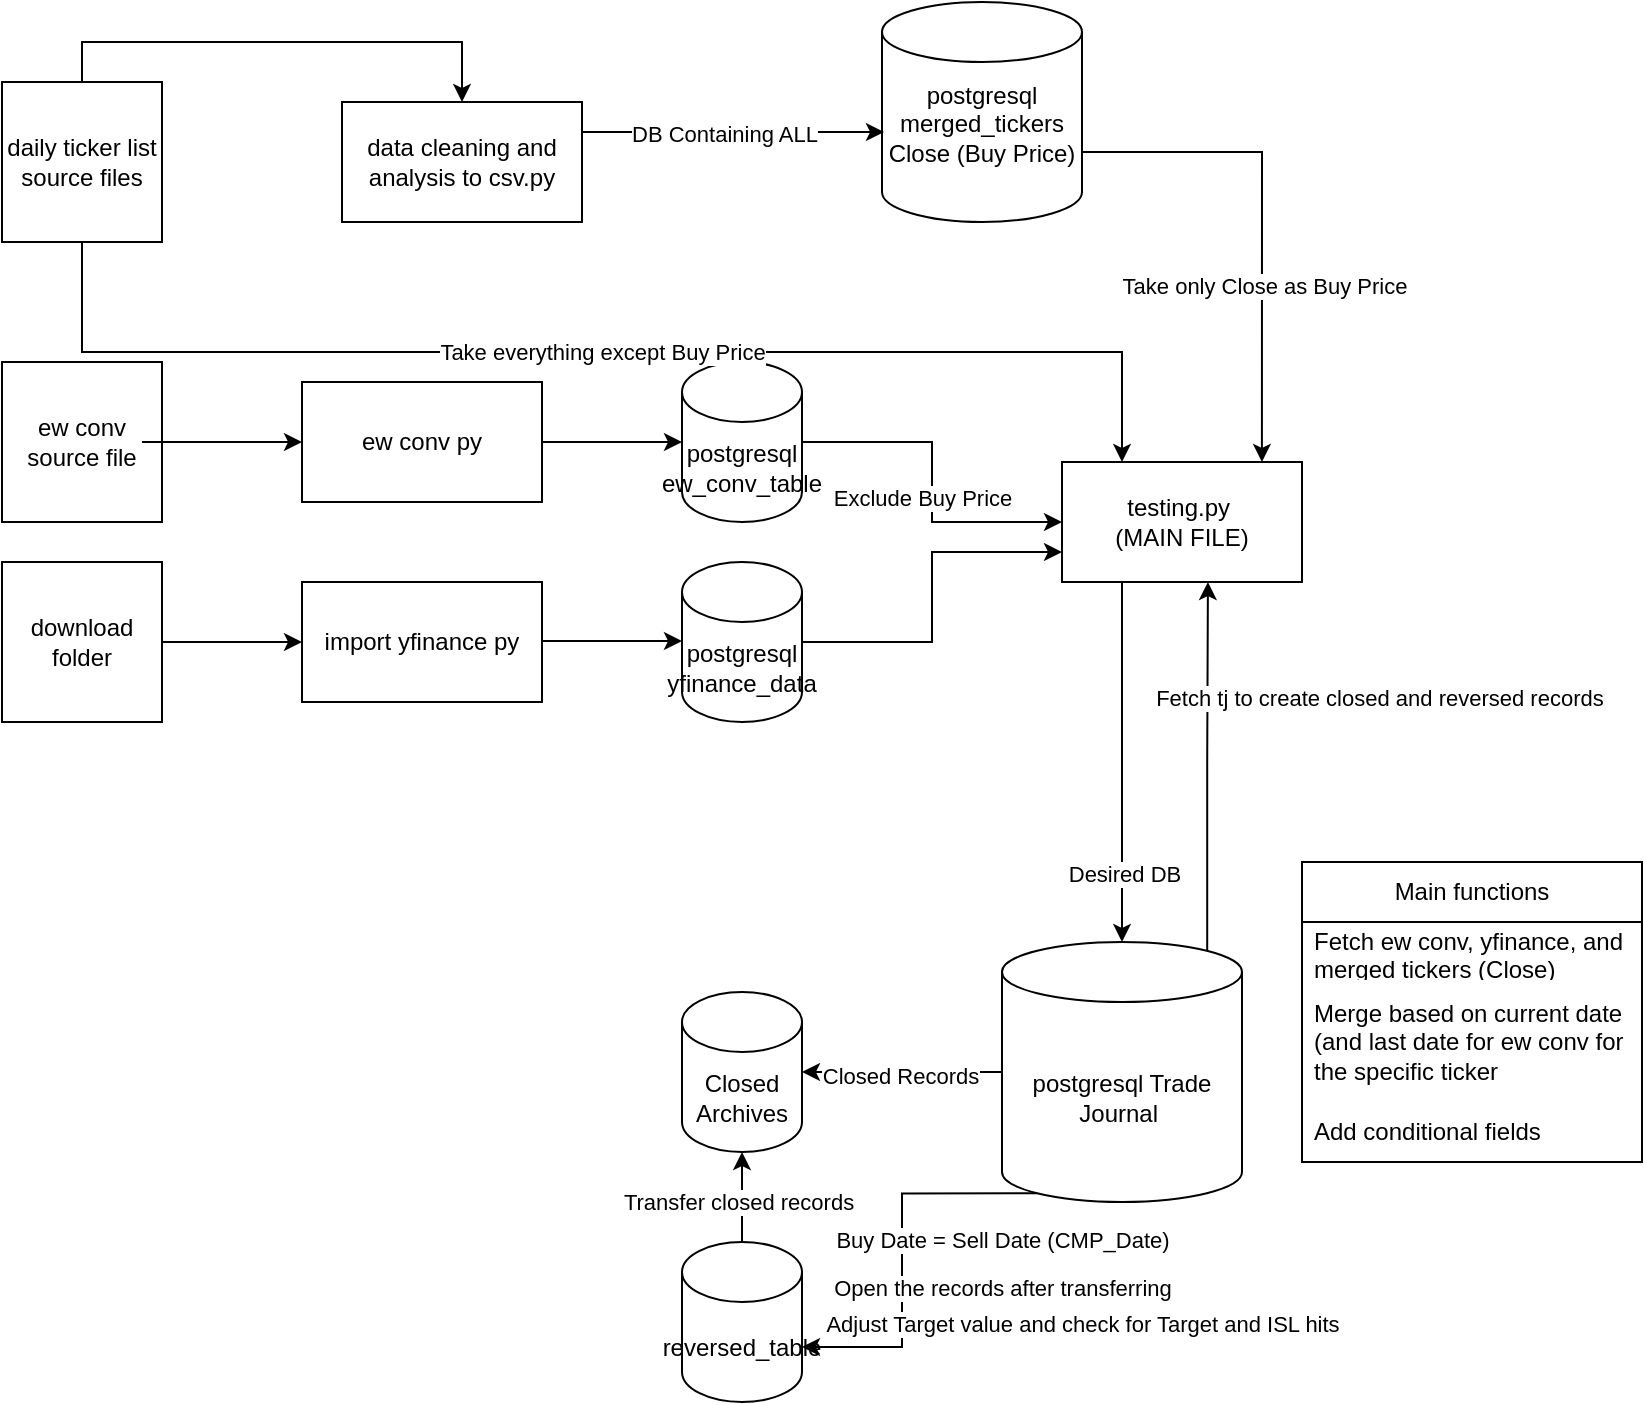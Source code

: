 <mxfile version="24.8.6">
  <diagram name="Page-1" id="f7qXiUDUXM9vJUY4WpnZ">
    <mxGraphModel dx="1434" dy="784" grid="1" gridSize="10" guides="1" tooltips="1" connect="1" arrows="1" fold="1" page="1" pageScale="1" pageWidth="850" pageHeight="1100" math="0" shadow="0">
      <root>
        <mxCell id="0" />
        <mxCell id="1" parent="0" />
        <mxCell id="9g_AEu41fhtfM2SIhQAU-1" value="ew conv py" style="rounded=0;whiteSpace=wrap;html=1;" parent="1" vertex="1">
          <mxGeometry x="170" y="220" width="120" height="60" as="geometry" />
        </mxCell>
        <mxCell id="9g_AEu41fhtfM2SIhQAU-2" value="import yfinance py" style="rounded=0;whiteSpace=wrap;html=1;" parent="1" vertex="1">
          <mxGeometry x="170" y="320" width="120" height="60" as="geometry" />
        </mxCell>
        <mxCell id="9g_AEu41fhtfM2SIhQAU-3" value="testing.py&amp;nbsp;&lt;div&gt;(MAIN FILE)&lt;/div&gt;" style="rounded=0;whiteSpace=wrap;html=1;" parent="1" vertex="1">
          <mxGeometry x="550" y="260" width="120" height="60" as="geometry" />
        </mxCell>
        <mxCell id="9g_AEu41fhtfM2SIhQAU-4" value="" style="endArrow=classic;html=1;rounded=0;" parent="1" edge="1">
          <mxGeometry width="50" height="50" relative="1" as="geometry">
            <mxPoint x="290" y="250" as="sourcePoint" />
            <mxPoint x="360" y="250" as="targetPoint" />
          </mxGeometry>
        </mxCell>
        <mxCell id="9g_AEu41fhtfM2SIhQAU-5" value="" style="endArrow=classic;html=1;rounded=0;" parent="1" edge="1">
          <mxGeometry width="50" height="50" relative="1" as="geometry">
            <mxPoint x="290" y="349.5" as="sourcePoint" />
            <mxPoint x="360" y="349.5" as="targetPoint" />
          </mxGeometry>
        </mxCell>
        <mxCell id="9g_AEu41fhtfM2SIhQAU-20" style="edgeStyle=orthogonalEdgeStyle;rounded=0;orthogonalLoop=1;jettySize=auto;html=1;exitX=1;exitY=0.5;exitDx=0;exitDy=0;exitPerimeter=0;entryX=0;entryY=0.5;entryDx=0;entryDy=0;" parent="1" source="9g_AEu41fhtfM2SIhQAU-7" target="9g_AEu41fhtfM2SIhQAU-3" edge="1">
          <mxGeometry relative="1" as="geometry">
            <mxPoint x="490" y="250" as="targetPoint" />
          </mxGeometry>
        </mxCell>
        <mxCell id="d_13KXShtALWo8nMmFfi-22" value="Exclude Buy Price" style="edgeLabel;html=1;align=center;verticalAlign=middle;resizable=0;points=[];" parent="9g_AEu41fhtfM2SIhQAU-20" vertex="1" connectable="0">
          <mxGeometry x="0.092" relative="1" as="geometry">
            <mxPoint x="-5" as="offset" />
          </mxGeometry>
        </mxCell>
        <mxCell id="9g_AEu41fhtfM2SIhQAU-7" value="postgresql ew_conv_table" style="shape=cylinder3;whiteSpace=wrap;html=1;boundedLbl=1;backgroundOutline=1;size=15;" parent="1" vertex="1">
          <mxGeometry x="360" y="210" width="60" height="80" as="geometry" />
        </mxCell>
        <mxCell id="9g_AEu41fhtfM2SIhQAU-21" style="edgeStyle=orthogonalEdgeStyle;rounded=0;orthogonalLoop=1;jettySize=auto;html=1;exitX=1;exitY=0.5;exitDx=0;exitDy=0;exitPerimeter=0;entryX=0;entryY=0.75;entryDx=0;entryDy=0;" parent="1" source="9g_AEu41fhtfM2SIhQAU-8" target="9g_AEu41fhtfM2SIhQAU-3" edge="1">
          <mxGeometry relative="1" as="geometry">
            <mxPoint x="490" y="350" as="targetPoint" />
          </mxGeometry>
        </mxCell>
        <mxCell id="9g_AEu41fhtfM2SIhQAU-8" value="postgresql yfinance_data" style="shape=cylinder3;whiteSpace=wrap;html=1;boundedLbl=1;backgroundOutline=1;size=15;" parent="1" vertex="1">
          <mxGeometry x="360" y="310" width="60" height="80" as="geometry" />
        </mxCell>
        <mxCell id="9g_AEu41fhtfM2SIhQAU-9" value="ew conv source file" style="whiteSpace=wrap;html=1;aspect=fixed;" parent="1" vertex="1">
          <mxGeometry x="20" y="210" width="80" height="80" as="geometry" />
        </mxCell>
        <mxCell id="9g_AEu41fhtfM2SIhQAU-11" value="" style="endArrow=classic;html=1;rounded=0;entryX=0;entryY=0.5;entryDx=0;entryDy=0;" parent="1" target="9g_AEu41fhtfM2SIhQAU-1" edge="1">
          <mxGeometry width="50" height="50" relative="1" as="geometry">
            <mxPoint x="90" y="250" as="sourcePoint" />
            <mxPoint x="160" y="250" as="targetPoint" />
          </mxGeometry>
        </mxCell>
        <mxCell id="Gc0xQWbeNlLE-9sP4hYX-16" style="edgeStyle=orthogonalEdgeStyle;rounded=0;orthogonalLoop=1;jettySize=auto;html=1;entryX=0.5;entryY=0;entryDx=0;entryDy=0;exitX=0.5;exitY=0;exitDx=0;exitDy=0;" parent="1" source="9g_AEu41fhtfM2SIhQAU-25" target="Gc0xQWbeNlLE-9sP4hYX-17" edge="1">
          <mxGeometry relative="1" as="geometry">
            <mxPoint x="260" y="80" as="targetPoint" />
          </mxGeometry>
        </mxCell>
        <mxCell id="9g_AEu41fhtfM2SIhQAU-25" value="daily ticker list source files" style="whiteSpace=wrap;html=1;aspect=fixed;" parent="1" vertex="1">
          <mxGeometry x="20" y="70" width="80" height="80" as="geometry" />
        </mxCell>
        <mxCell id="9g_AEu41fhtfM2SIhQAU-28" value="postgresql Trade Journal&amp;nbsp;" style="shape=cylinder3;whiteSpace=wrap;html=1;boundedLbl=1;backgroundOutline=1;size=15;" parent="1" vertex="1">
          <mxGeometry x="520" y="500" width="120" height="130" as="geometry" />
        </mxCell>
        <mxCell id="9g_AEu41fhtfM2SIhQAU-29" value="Main functions" style="swimlane;fontStyle=0;childLayout=stackLayout;horizontal=1;startSize=30;horizontalStack=0;resizeParent=1;resizeParentMax=0;resizeLast=0;collapsible=1;marginBottom=0;whiteSpace=wrap;html=1;" parent="1" vertex="1">
          <mxGeometry x="670" y="460" width="170" height="150" as="geometry" />
        </mxCell>
        <mxCell id="9g_AEu41fhtfM2SIhQAU-30" value="Fetch ew conv, yfinance, and merged tickers (Close)" style="text;strokeColor=none;fillColor=none;align=left;verticalAlign=middle;spacingLeft=4;spacingRight=4;overflow=hidden;points=[[0,0.5],[1,0.5]];portConstraint=eastwest;rotatable=0;whiteSpace=wrap;html=1;" parent="9g_AEu41fhtfM2SIhQAU-29" vertex="1">
          <mxGeometry y="30" width="170" height="30" as="geometry" />
        </mxCell>
        <mxCell id="9g_AEu41fhtfM2SIhQAU-31" value="Merge based on current date (and last date for ew conv for the specific ticker" style="text;strokeColor=none;fillColor=none;align=left;verticalAlign=middle;spacingLeft=4;spacingRight=4;overflow=hidden;points=[[0,0.5],[1,0.5]];portConstraint=eastwest;rotatable=0;whiteSpace=wrap;html=1;" parent="9g_AEu41fhtfM2SIhQAU-29" vertex="1">
          <mxGeometry y="60" width="170" height="60" as="geometry" />
        </mxCell>
        <mxCell id="9g_AEu41fhtfM2SIhQAU-32" value="Add conditional fields&amp;nbsp;" style="text;strokeColor=none;fillColor=none;align=left;verticalAlign=middle;spacingLeft=4;spacingRight=4;overflow=hidden;points=[[0,0.5],[1,0.5]];portConstraint=eastwest;rotatable=0;whiteSpace=wrap;html=1;" parent="9g_AEu41fhtfM2SIhQAU-29" vertex="1">
          <mxGeometry y="120" width="170" height="30" as="geometry" />
        </mxCell>
        <mxCell id="9g_AEu41fhtfM2SIhQAU-33" style="edgeStyle=orthogonalEdgeStyle;rounded=0;orthogonalLoop=1;jettySize=auto;html=1;exitX=0.25;exitY=1;exitDx=0;exitDy=0;entryX=0.5;entryY=0;entryDx=0;entryDy=0;entryPerimeter=0;" parent="1" source="9g_AEu41fhtfM2SIhQAU-3" target="9g_AEu41fhtfM2SIhQAU-28" edge="1">
          <mxGeometry relative="1" as="geometry" />
        </mxCell>
        <mxCell id="d_13KXShtALWo8nMmFfi-17" value="Desired DB" style="edgeLabel;html=1;align=center;verticalAlign=middle;resizable=0;points=[];" parent="9g_AEu41fhtfM2SIhQAU-33" vertex="1" connectable="0">
          <mxGeometry x="0.623" y="1" relative="1" as="geometry">
            <mxPoint as="offset" />
          </mxGeometry>
        </mxCell>
        <mxCell id="Gc0xQWbeNlLE-9sP4hYX-2" value="Closed Archives" style="shape=cylinder3;whiteSpace=wrap;html=1;boundedLbl=1;backgroundOutline=1;size=15;" parent="1" vertex="1">
          <mxGeometry x="360" y="525" width="60" height="80" as="geometry" />
        </mxCell>
        <mxCell id="d_13KXShtALWo8nMmFfi-7" style="edgeStyle=orthogonalEdgeStyle;rounded=0;orthogonalLoop=1;jettySize=auto;html=1;entryX=0.833;entryY=0;entryDx=0;entryDy=0;entryPerimeter=0;exitX=1;exitY=0;exitDx=0;exitDy=75;exitPerimeter=0;" parent="1" source="Gc0xQWbeNlLE-9sP4hYX-4" target="9g_AEu41fhtfM2SIhQAU-3" edge="1">
          <mxGeometry relative="1" as="geometry" />
        </mxCell>
        <mxCell id="d_13KXShtALWo8nMmFfi-19" value="Take only Close as Buy Price" style="edgeLabel;html=1;align=center;verticalAlign=middle;resizable=0;points=[];" parent="d_13KXShtALWo8nMmFfi-7" vertex="1" connectable="0">
          <mxGeometry x="0.278" y="1" relative="1" as="geometry">
            <mxPoint as="offset" />
          </mxGeometry>
        </mxCell>
        <mxCell id="Gc0xQWbeNlLE-9sP4hYX-4" value="postgresql&lt;div&gt;merged_tickers Close (Buy Price)&lt;div&gt;&lt;br&gt;&lt;/div&gt;&lt;/div&gt;" style="shape=cylinder3;whiteSpace=wrap;html=1;boundedLbl=1;backgroundOutline=1;size=15;" parent="1" vertex="1">
          <mxGeometry x="460" y="30" width="100" height="110" as="geometry" />
        </mxCell>
        <mxCell id="Gc0xQWbeNlLE-9sP4hYX-10" style="edgeStyle=orthogonalEdgeStyle;rounded=0;orthogonalLoop=1;jettySize=auto;html=1;entryX=1;entryY=0.5;entryDx=0;entryDy=0;entryPerimeter=0;" parent="1" source="9g_AEu41fhtfM2SIhQAU-28" target="Gc0xQWbeNlLE-9sP4hYX-2" edge="1">
          <mxGeometry relative="1" as="geometry" />
        </mxCell>
        <mxCell id="d_13KXShtALWo8nMmFfi-16" value="Closed Records" style="edgeLabel;html=1;align=center;verticalAlign=middle;resizable=0;points=[];" parent="Gc0xQWbeNlLE-9sP4hYX-10" vertex="1" connectable="0">
          <mxGeometry x="0.02" y="2" relative="1" as="geometry">
            <mxPoint as="offset" />
          </mxGeometry>
        </mxCell>
        <mxCell id="Gc0xQWbeNlLE-9sP4hYX-17" value="data cleaning and analysis to csv.&lt;span style=&quot;background-color: initial;&quot;&gt;py&lt;/span&gt;" style="rounded=0;whiteSpace=wrap;html=1;" parent="1" vertex="1">
          <mxGeometry x="190" y="80" width="120" height="60" as="geometry" />
        </mxCell>
        <mxCell id="Gc0xQWbeNlLE-9sP4hYX-19" value="" style="edgeStyle=orthogonalEdgeStyle;rounded=0;orthogonalLoop=1;jettySize=auto;html=1;" parent="1" source="Gc0xQWbeNlLE-9sP4hYX-18" target="9g_AEu41fhtfM2SIhQAU-2" edge="1">
          <mxGeometry relative="1" as="geometry" />
        </mxCell>
        <mxCell id="Gc0xQWbeNlLE-9sP4hYX-18" value="download folder" style="whiteSpace=wrap;html=1;aspect=fixed;" parent="1" vertex="1">
          <mxGeometry x="20" y="310" width="80" height="80" as="geometry" />
        </mxCell>
        <mxCell id="d_13KXShtALWo8nMmFfi-5" style="edgeStyle=orthogonalEdgeStyle;rounded=0;orthogonalLoop=1;jettySize=auto;html=1;exitX=0.5;exitY=1;exitDx=0;exitDy=0;entryX=0.25;entryY=0;entryDx=0;entryDy=0;" parent="1" source="9g_AEu41fhtfM2SIhQAU-25" target="9g_AEu41fhtfM2SIhQAU-3" edge="1">
          <mxGeometry relative="1" as="geometry">
            <mxPoint x="680" y="190" as="targetPoint" />
          </mxGeometry>
        </mxCell>
        <mxCell id="d_13KXShtALWo8nMmFfi-20" value="Take everything except Buy Price" style="edgeLabel;html=1;align=center;verticalAlign=middle;resizable=0;points=[];" parent="d_13KXShtALWo8nMmFfi-5" vertex="1" connectable="0">
          <mxGeometry x="-0.001" relative="1" as="geometry">
            <mxPoint as="offset" />
          </mxGeometry>
        </mxCell>
        <mxCell id="d_13KXShtALWo8nMmFfi-10" style="edgeStyle=orthogonalEdgeStyle;rounded=0;orthogonalLoop=1;jettySize=auto;html=1;exitX=1;exitY=0.25;exitDx=0;exitDy=0;entryX=0.01;entryY=0.591;entryDx=0;entryDy=0;entryPerimeter=0;" parent="1" source="Gc0xQWbeNlLE-9sP4hYX-17" target="Gc0xQWbeNlLE-9sP4hYX-4" edge="1">
          <mxGeometry relative="1" as="geometry" />
        </mxCell>
        <mxCell id="d_13KXShtALWo8nMmFfi-18" value="DB Containing ALL" style="edgeLabel;html=1;align=center;verticalAlign=middle;resizable=0;points=[];" parent="d_13KXShtALWo8nMmFfi-10" vertex="1" connectable="0">
          <mxGeometry x="-0.06" y="-1" relative="1" as="geometry">
            <mxPoint as="offset" />
          </mxGeometry>
        </mxCell>
        <mxCell id="xx_cJj7TupkbCxLRunbi-3" value="" style="edgeStyle=orthogonalEdgeStyle;rounded=0;orthogonalLoop=1;jettySize=auto;html=1;" edge="1" parent="1" source="d_13KXShtALWo8nMmFfi-24" target="Gc0xQWbeNlLE-9sP4hYX-2">
          <mxGeometry relative="1" as="geometry" />
        </mxCell>
        <mxCell id="xx_cJj7TupkbCxLRunbi-4" value="Transfer closed records" style="edgeLabel;html=1;align=center;verticalAlign=middle;resizable=0;points=[];" vertex="1" connectable="0" parent="xx_cJj7TupkbCxLRunbi-3">
          <mxGeometry x="-0.111" y="2" relative="1" as="geometry">
            <mxPoint as="offset" />
          </mxGeometry>
        </mxCell>
        <mxCell id="d_13KXShtALWo8nMmFfi-24" value="reversed_table" style="shape=cylinder3;whiteSpace=wrap;html=1;boundedLbl=1;backgroundOutline=1;size=15;" parent="1" vertex="1">
          <mxGeometry x="360" y="650" width="60" height="80" as="geometry" />
        </mxCell>
        <mxCell id="d_13KXShtALWo8nMmFfi-26" style="edgeStyle=orthogonalEdgeStyle;rounded=0;orthogonalLoop=1;jettySize=auto;html=1;exitX=0.145;exitY=1;exitDx=0;exitDy=-4.35;exitPerimeter=0;entryX=1;entryY=0;entryDx=0;entryDy=52.5;entryPerimeter=0;" parent="1" source="9g_AEu41fhtfM2SIhQAU-28" target="d_13KXShtALWo8nMmFfi-24" edge="1">
          <mxGeometry relative="1" as="geometry" />
        </mxCell>
        <mxCell id="d_13KXShtALWo8nMmFfi-27" value="Buy Date = Sell Date (CMP_Date)" style="edgeLabel;html=1;align=center;verticalAlign=middle;resizable=0;points=[];" parent="d_13KXShtALWo8nMmFfi-26" vertex="1" connectable="0">
          <mxGeometry x="-0.119" y="-1" relative="1" as="geometry">
            <mxPoint x="51" y="5" as="offset" />
          </mxGeometry>
        </mxCell>
        <mxCell id="xx_cJj7TupkbCxLRunbi-5" value="Open the records after transferring" style="edgeLabel;html=1;align=center;verticalAlign=middle;resizable=0;points=[];" vertex="1" connectable="0" parent="d_13KXShtALWo8nMmFfi-26">
          <mxGeometry x="0.181" y="1" relative="1" as="geometry">
            <mxPoint x="49" as="offset" />
          </mxGeometry>
        </mxCell>
        <mxCell id="xx_cJj7TupkbCxLRunbi-7" value="Adjust Target value and check for Target and ISL hits" style="edgeLabel;html=1;align=center;verticalAlign=middle;resizable=0;points=[];" vertex="1" connectable="0" parent="d_13KXShtALWo8nMmFfi-26">
          <mxGeometry x="0.367" y="1" relative="1" as="geometry">
            <mxPoint x="89" as="offset" />
          </mxGeometry>
        </mxCell>
        <mxCell id="d_13KXShtALWo8nMmFfi-28" style="edgeStyle=orthogonalEdgeStyle;rounded=0;orthogonalLoop=1;jettySize=auto;html=1;exitX=0.855;exitY=0;exitDx=0;exitDy=4.35;exitPerimeter=0;entryX=0.608;entryY=1;entryDx=0;entryDy=0;entryPerimeter=0;" parent="1" source="9g_AEu41fhtfM2SIhQAU-28" target="9g_AEu41fhtfM2SIhQAU-3" edge="1">
          <mxGeometry relative="1" as="geometry" />
        </mxCell>
        <mxCell id="d_13KXShtALWo8nMmFfi-29" value="Fetch tj to create closed and reversed records&amp;nbsp;" style="edgeLabel;html=1;align=center;verticalAlign=middle;resizable=0;points=[];" parent="d_13KXShtALWo8nMmFfi-28" vertex="1" connectable="0">
          <mxGeometry x="0.093" relative="1" as="geometry">
            <mxPoint x="87" y="-26" as="offset" />
          </mxGeometry>
        </mxCell>
      </root>
    </mxGraphModel>
  </diagram>
</mxfile>
